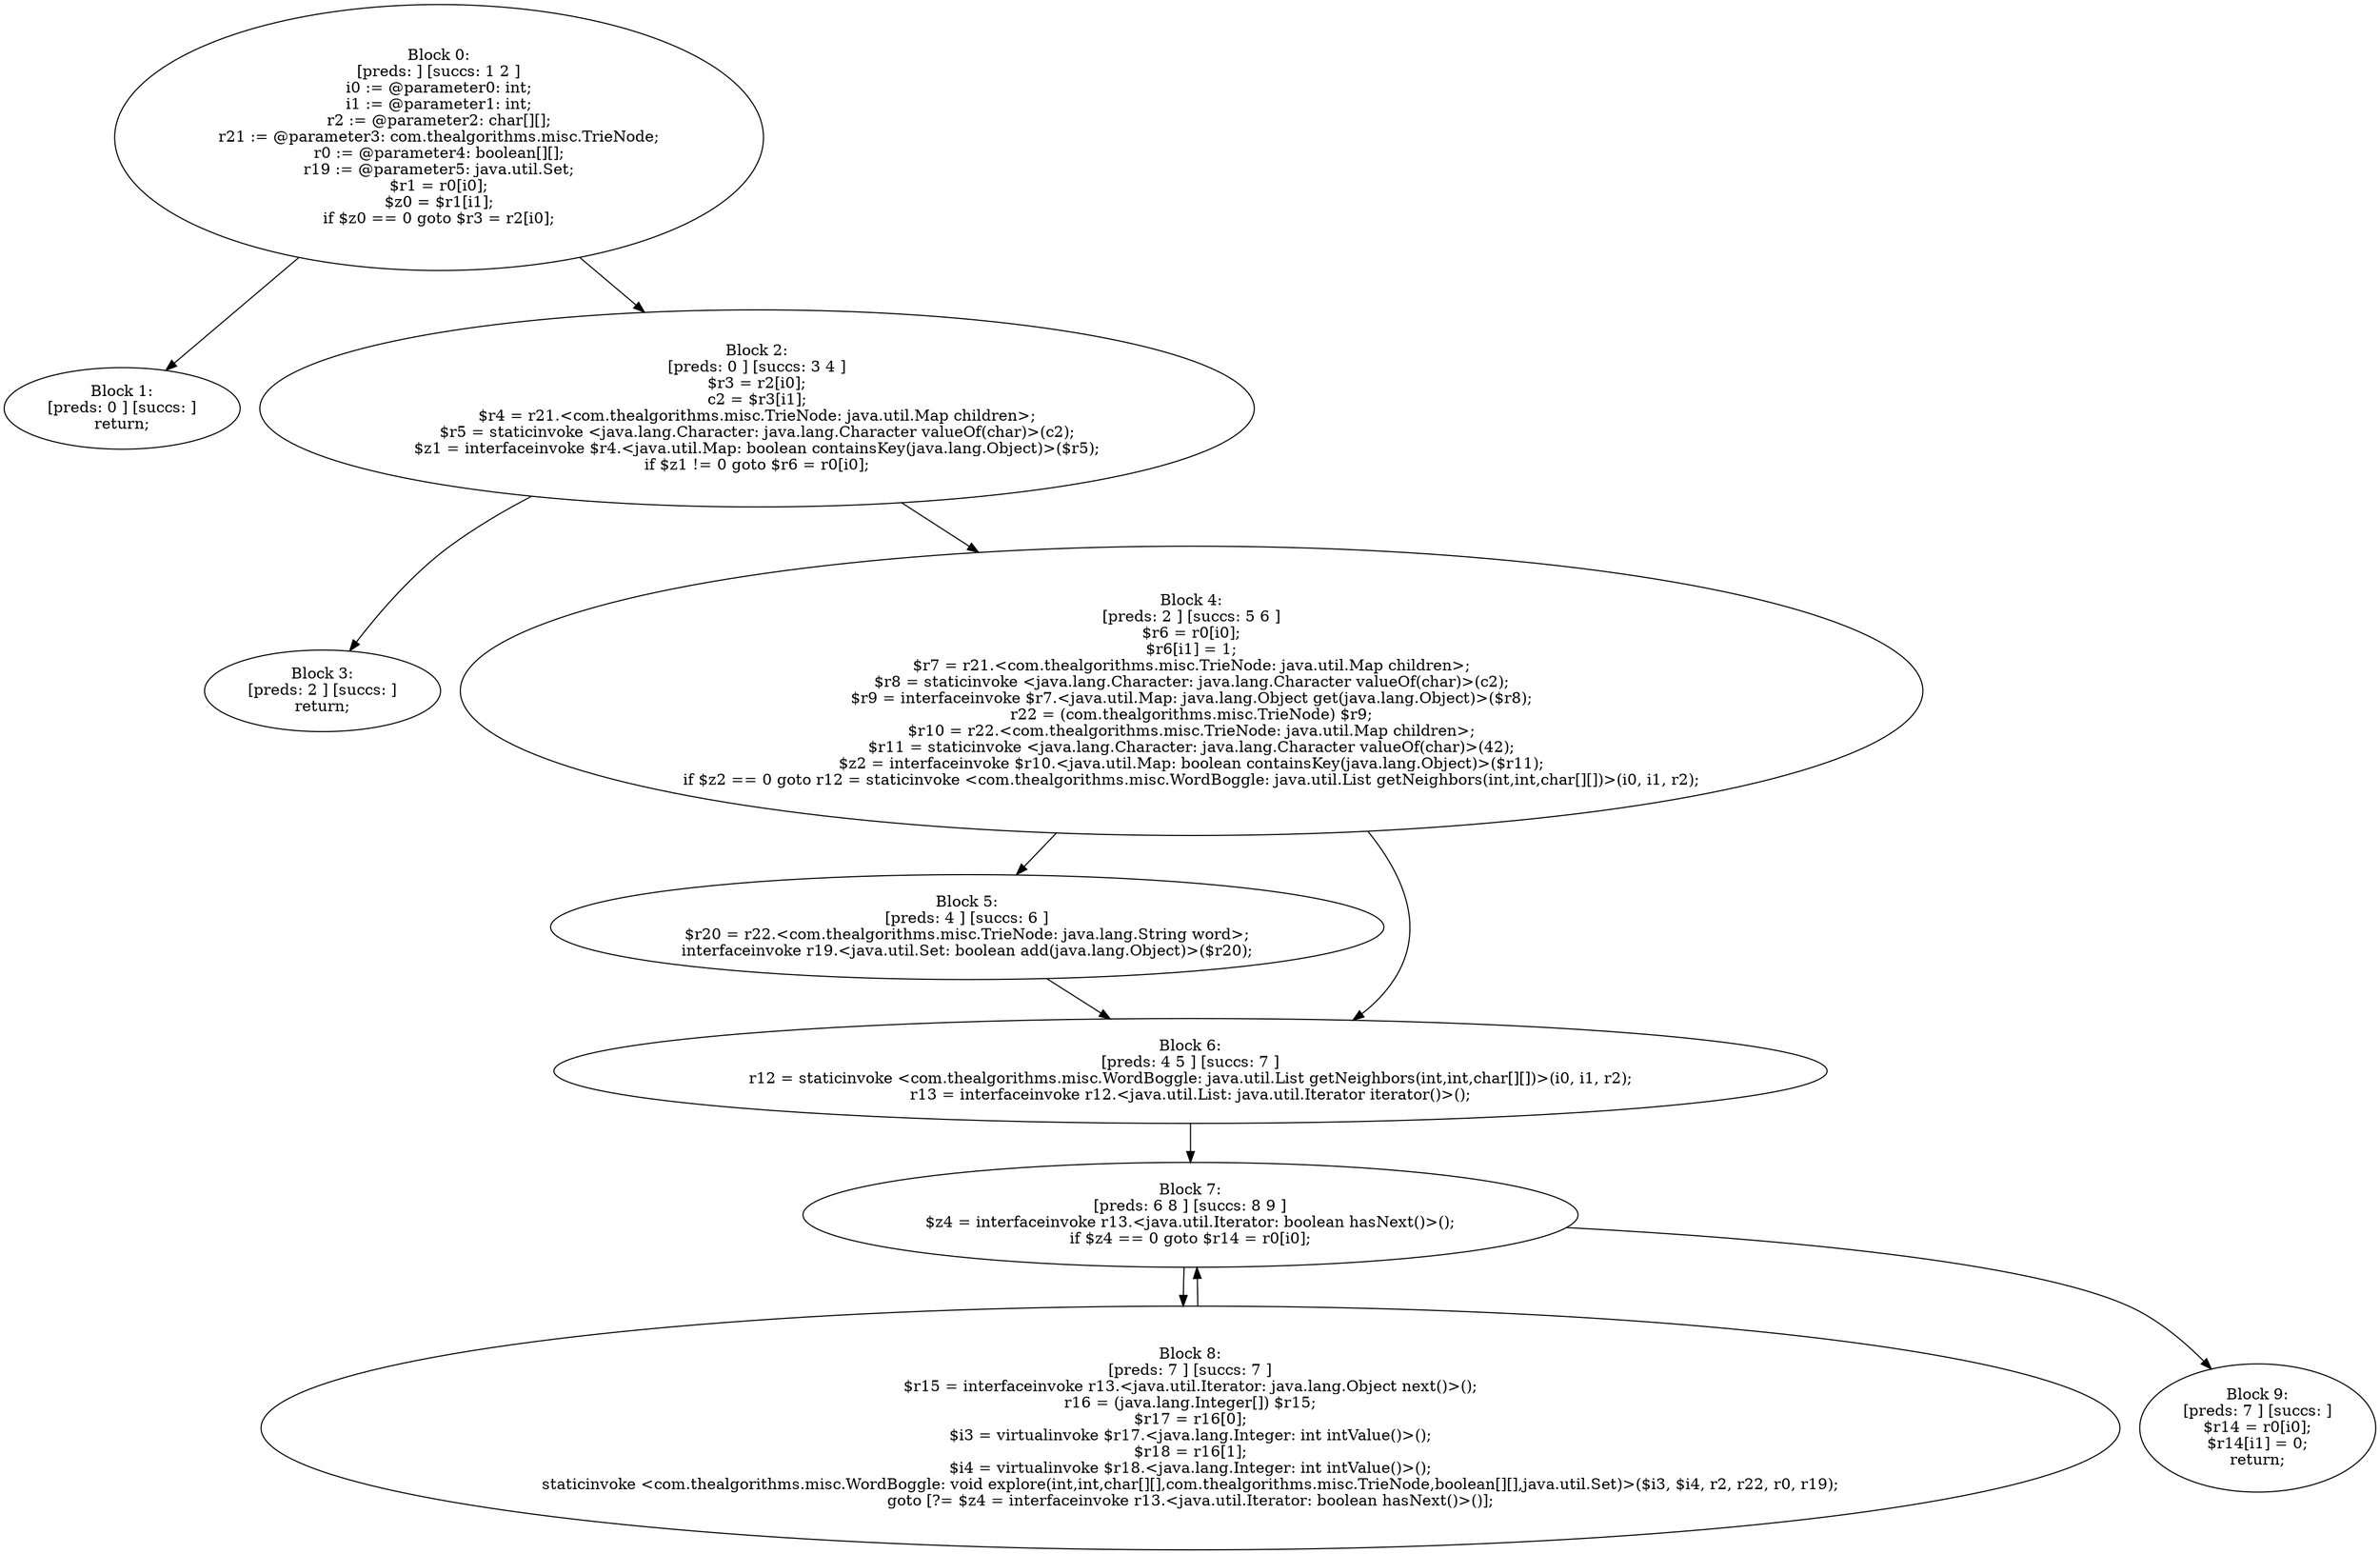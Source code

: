 digraph "unitGraph" {
    "Block 0:
[preds: ] [succs: 1 2 ]
i0 := @parameter0: int;
i1 := @parameter1: int;
r2 := @parameter2: char[][];
r21 := @parameter3: com.thealgorithms.misc.TrieNode;
r0 := @parameter4: boolean[][];
r19 := @parameter5: java.util.Set;
$r1 = r0[i0];
$z0 = $r1[i1];
if $z0 == 0 goto $r3 = r2[i0];
"
    "Block 1:
[preds: 0 ] [succs: ]
return;
"
    "Block 2:
[preds: 0 ] [succs: 3 4 ]
$r3 = r2[i0];
c2 = $r3[i1];
$r4 = r21.<com.thealgorithms.misc.TrieNode: java.util.Map children>;
$r5 = staticinvoke <java.lang.Character: java.lang.Character valueOf(char)>(c2);
$z1 = interfaceinvoke $r4.<java.util.Map: boolean containsKey(java.lang.Object)>($r5);
if $z1 != 0 goto $r6 = r0[i0];
"
    "Block 3:
[preds: 2 ] [succs: ]
return;
"
    "Block 4:
[preds: 2 ] [succs: 5 6 ]
$r6 = r0[i0];
$r6[i1] = 1;
$r7 = r21.<com.thealgorithms.misc.TrieNode: java.util.Map children>;
$r8 = staticinvoke <java.lang.Character: java.lang.Character valueOf(char)>(c2);
$r9 = interfaceinvoke $r7.<java.util.Map: java.lang.Object get(java.lang.Object)>($r8);
r22 = (com.thealgorithms.misc.TrieNode) $r9;
$r10 = r22.<com.thealgorithms.misc.TrieNode: java.util.Map children>;
$r11 = staticinvoke <java.lang.Character: java.lang.Character valueOf(char)>(42);
$z2 = interfaceinvoke $r10.<java.util.Map: boolean containsKey(java.lang.Object)>($r11);
if $z2 == 0 goto r12 = staticinvoke <com.thealgorithms.misc.WordBoggle: java.util.List getNeighbors(int,int,char[][])>(i0, i1, r2);
"
    "Block 5:
[preds: 4 ] [succs: 6 ]
$r20 = r22.<com.thealgorithms.misc.TrieNode: java.lang.String word>;
interfaceinvoke r19.<java.util.Set: boolean add(java.lang.Object)>($r20);
"
    "Block 6:
[preds: 4 5 ] [succs: 7 ]
r12 = staticinvoke <com.thealgorithms.misc.WordBoggle: java.util.List getNeighbors(int,int,char[][])>(i0, i1, r2);
r13 = interfaceinvoke r12.<java.util.List: java.util.Iterator iterator()>();
"
    "Block 7:
[preds: 6 8 ] [succs: 8 9 ]
$z4 = interfaceinvoke r13.<java.util.Iterator: boolean hasNext()>();
if $z4 == 0 goto $r14 = r0[i0];
"
    "Block 8:
[preds: 7 ] [succs: 7 ]
$r15 = interfaceinvoke r13.<java.util.Iterator: java.lang.Object next()>();
r16 = (java.lang.Integer[]) $r15;
$r17 = r16[0];
$i3 = virtualinvoke $r17.<java.lang.Integer: int intValue()>();
$r18 = r16[1];
$i4 = virtualinvoke $r18.<java.lang.Integer: int intValue()>();
staticinvoke <com.thealgorithms.misc.WordBoggle: void explore(int,int,char[][],com.thealgorithms.misc.TrieNode,boolean[][],java.util.Set)>($i3, $i4, r2, r22, r0, r19);
goto [?= $z4 = interfaceinvoke r13.<java.util.Iterator: boolean hasNext()>()];
"
    "Block 9:
[preds: 7 ] [succs: ]
$r14 = r0[i0];
$r14[i1] = 0;
return;
"
    "Block 0:
[preds: ] [succs: 1 2 ]
i0 := @parameter0: int;
i1 := @parameter1: int;
r2 := @parameter2: char[][];
r21 := @parameter3: com.thealgorithms.misc.TrieNode;
r0 := @parameter4: boolean[][];
r19 := @parameter5: java.util.Set;
$r1 = r0[i0];
$z0 = $r1[i1];
if $z0 == 0 goto $r3 = r2[i0];
"->"Block 1:
[preds: 0 ] [succs: ]
return;
";
    "Block 0:
[preds: ] [succs: 1 2 ]
i0 := @parameter0: int;
i1 := @parameter1: int;
r2 := @parameter2: char[][];
r21 := @parameter3: com.thealgorithms.misc.TrieNode;
r0 := @parameter4: boolean[][];
r19 := @parameter5: java.util.Set;
$r1 = r0[i0];
$z0 = $r1[i1];
if $z0 == 0 goto $r3 = r2[i0];
"->"Block 2:
[preds: 0 ] [succs: 3 4 ]
$r3 = r2[i0];
c2 = $r3[i1];
$r4 = r21.<com.thealgorithms.misc.TrieNode: java.util.Map children>;
$r5 = staticinvoke <java.lang.Character: java.lang.Character valueOf(char)>(c2);
$z1 = interfaceinvoke $r4.<java.util.Map: boolean containsKey(java.lang.Object)>($r5);
if $z1 != 0 goto $r6 = r0[i0];
";
    "Block 2:
[preds: 0 ] [succs: 3 4 ]
$r3 = r2[i0];
c2 = $r3[i1];
$r4 = r21.<com.thealgorithms.misc.TrieNode: java.util.Map children>;
$r5 = staticinvoke <java.lang.Character: java.lang.Character valueOf(char)>(c2);
$z1 = interfaceinvoke $r4.<java.util.Map: boolean containsKey(java.lang.Object)>($r5);
if $z1 != 0 goto $r6 = r0[i0];
"->"Block 3:
[preds: 2 ] [succs: ]
return;
";
    "Block 2:
[preds: 0 ] [succs: 3 4 ]
$r3 = r2[i0];
c2 = $r3[i1];
$r4 = r21.<com.thealgorithms.misc.TrieNode: java.util.Map children>;
$r5 = staticinvoke <java.lang.Character: java.lang.Character valueOf(char)>(c2);
$z1 = interfaceinvoke $r4.<java.util.Map: boolean containsKey(java.lang.Object)>($r5);
if $z1 != 0 goto $r6 = r0[i0];
"->"Block 4:
[preds: 2 ] [succs: 5 6 ]
$r6 = r0[i0];
$r6[i1] = 1;
$r7 = r21.<com.thealgorithms.misc.TrieNode: java.util.Map children>;
$r8 = staticinvoke <java.lang.Character: java.lang.Character valueOf(char)>(c2);
$r9 = interfaceinvoke $r7.<java.util.Map: java.lang.Object get(java.lang.Object)>($r8);
r22 = (com.thealgorithms.misc.TrieNode) $r9;
$r10 = r22.<com.thealgorithms.misc.TrieNode: java.util.Map children>;
$r11 = staticinvoke <java.lang.Character: java.lang.Character valueOf(char)>(42);
$z2 = interfaceinvoke $r10.<java.util.Map: boolean containsKey(java.lang.Object)>($r11);
if $z2 == 0 goto r12 = staticinvoke <com.thealgorithms.misc.WordBoggle: java.util.List getNeighbors(int,int,char[][])>(i0, i1, r2);
";
    "Block 4:
[preds: 2 ] [succs: 5 6 ]
$r6 = r0[i0];
$r6[i1] = 1;
$r7 = r21.<com.thealgorithms.misc.TrieNode: java.util.Map children>;
$r8 = staticinvoke <java.lang.Character: java.lang.Character valueOf(char)>(c2);
$r9 = interfaceinvoke $r7.<java.util.Map: java.lang.Object get(java.lang.Object)>($r8);
r22 = (com.thealgorithms.misc.TrieNode) $r9;
$r10 = r22.<com.thealgorithms.misc.TrieNode: java.util.Map children>;
$r11 = staticinvoke <java.lang.Character: java.lang.Character valueOf(char)>(42);
$z2 = interfaceinvoke $r10.<java.util.Map: boolean containsKey(java.lang.Object)>($r11);
if $z2 == 0 goto r12 = staticinvoke <com.thealgorithms.misc.WordBoggle: java.util.List getNeighbors(int,int,char[][])>(i0, i1, r2);
"->"Block 5:
[preds: 4 ] [succs: 6 ]
$r20 = r22.<com.thealgorithms.misc.TrieNode: java.lang.String word>;
interfaceinvoke r19.<java.util.Set: boolean add(java.lang.Object)>($r20);
";
    "Block 4:
[preds: 2 ] [succs: 5 6 ]
$r6 = r0[i0];
$r6[i1] = 1;
$r7 = r21.<com.thealgorithms.misc.TrieNode: java.util.Map children>;
$r8 = staticinvoke <java.lang.Character: java.lang.Character valueOf(char)>(c2);
$r9 = interfaceinvoke $r7.<java.util.Map: java.lang.Object get(java.lang.Object)>($r8);
r22 = (com.thealgorithms.misc.TrieNode) $r9;
$r10 = r22.<com.thealgorithms.misc.TrieNode: java.util.Map children>;
$r11 = staticinvoke <java.lang.Character: java.lang.Character valueOf(char)>(42);
$z2 = interfaceinvoke $r10.<java.util.Map: boolean containsKey(java.lang.Object)>($r11);
if $z2 == 0 goto r12 = staticinvoke <com.thealgorithms.misc.WordBoggle: java.util.List getNeighbors(int,int,char[][])>(i0, i1, r2);
"->"Block 6:
[preds: 4 5 ] [succs: 7 ]
r12 = staticinvoke <com.thealgorithms.misc.WordBoggle: java.util.List getNeighbors(int,int,char[][])>(i0, i1, r2);
r13 = interfaceinvoke r12.<java.util.List: java.util.Iterator iterator()>();
";
    "Block 5:
[preds: 4 ] [succs: 6 ]
$r20 = r22.<com.thealgorithms.misc.TrieNode: java.lang.String word>;
interfaceinvoke r19.<java.util.Set: boolean add(java.lang.Object)>($r20);
"->"Block 6:
[preds: 4 5 ] [succs: 7 ]
r12 = staticinvoke <com.thealgorithms.misc.WordBoggle: java.util.List getNeighbors(int,int,char[][])>(i0, i1, r2);
r13 = interfaceinvoke r12.<java.util.List: java.util.Iterator iterator()>();
";
    "Block 6:
[preds: 4 5 ] [succs: 7 ]
r12 = staticinvoke <com.thealgorithms.misc.WordBoggle: java.util.List getNeighbors(int,int,char[][])>(i0, i1, r2);
r13 = interfaceinvoke r12.<java.util.List: java.util.Iterator iterator()>();
"->"Block 7:
[preds: 6 8 ] [succs: 8 9 ]
$z4 = interfaceinvoke r13.<java.util.Iterator: boolean hasNext()>();
if $z4 == 0 goto $r14 = r0[i0];
";
    "Block 7:
[preds: 6 8 ] [succs: 8 9 ]
$z4 = interfaceinvoke r13.<java.util.Iterator: boolean hasNext()>();
if $z4 == 0 goto $r14 = r0[i0];
"->"Block 8:
[preds: 7 ] [succs: 7 ]
$r15 = interfaceinvoke r13.<java.util.Iterator: java.lang.Object next()>();
r16 = (java.lang.Integer[]) $r15;
$r17 = r16[0];
$i3 = virtualinvoke $r17.<java.lang.Integer: int intValue()>();
$r18 = r16[1];
$i4 = virtualinvoke $r18.<java.lang.Integer: int intValue()>();
staticinvoke <com.thealgorithms.misc.WordBoggle: void explore(int,int,char[][],com.thealgorithms.misc.TrieNode,boolean[][],java.util.Set)>($i3, $i4, r2, r22, r0, r19);
goto [?= $z4 = interfaceinvoke r13.<java.util.Iterator: boolean hasNext()>()];
";
    "Block 7:
[preds: 6 8 ] [succs: 8 9 ]
$z4 = interfaceinvoke r13.<java.util.Iterator: boolean hasNext()>();
if $z4 == 0 goto $r14 = r0[i0];
"->"Block 9:
[preds: 7 ] [succs: ]
$r14 = r0[i0];
$r14[i1] = 0;
return;
";
    "Block 8:
[preds: 7 ] [succs: 7 ]
$r15 = interfaceinvoke r13.<java.util.Iterator: java.lang.Object next()>();
r16 = (java.lang.Integer[]) $r15;
$r17 = r16[0];
$i3 = virtualinvoke $r17.<java.lang.Integer: int intValue()>();
$r18 = r16[1];
$i4 = virtualinvoke $r18.<java.lang.Integer: int intValue()>();
staticinvoke <com.thealgorithms.misc.WordBoggle: void explore(int,int,char[][],com.thealgorithms.misc.TrieNode,boolean[][],java.util.Set)>($i3, $i4, r2, r22, r0, r19);
goto [?= $z4 = interfaceinvoke r13.<java.util.Iterator: boolean hasNext()>()];
"->"Block 7:
[preds: 6 8 ] [succs: 8 9 ]
$z4 = interfaceinvoke r13.<java.util.Iterator: boolean hasNext()>();
if $z4 == 0 goto $r14 = r0[i0];
";
}
